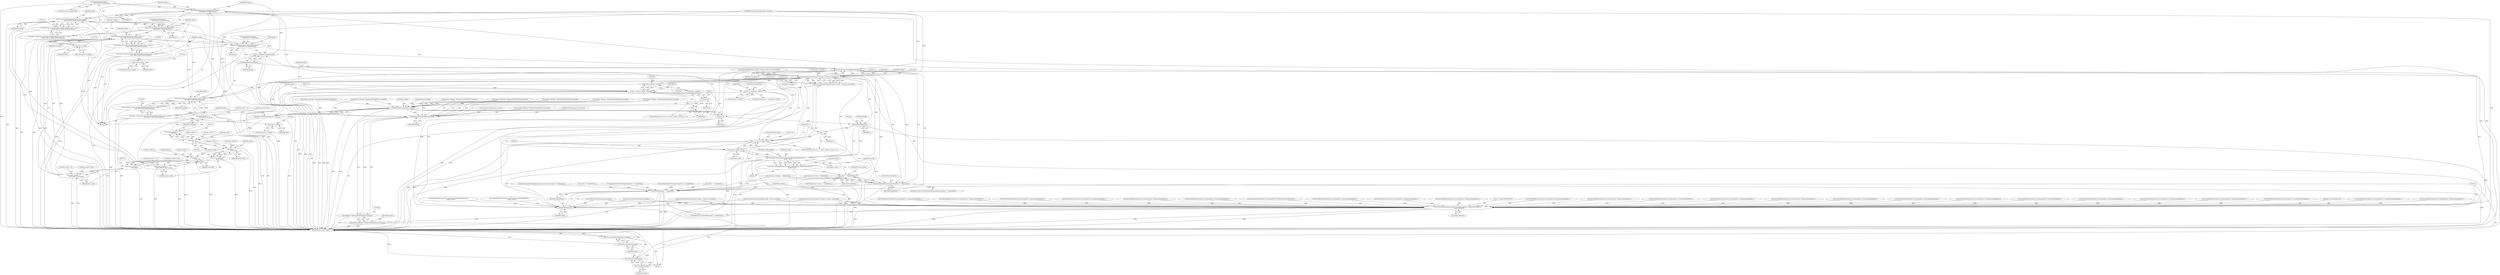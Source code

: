 digraph "0_ImageMagick_c78993d138bf480ab4652b5a48379d4ff75ba5f7@array" {
"1001429" [label="(Call,ScaleShortToQuantum(\n                colors[(ssize_t) index].red))"];
"1001427" [label="(Call,SetPixelRed(image,ScaleShortToQuantum(\n                colors[(ssize_t) index].red),q))"];
"1001442" [label="(Call,ConstrainColormapIndex(image,(ssize_t) (pixel >>\n                green_shift) & green_mask,exception))"];
"1001440" [label="(Call,(Quantum) ConstrainColormapIndex(image,(ssize_t) (pixel >>\n                green_shift) & green_mask,exception))"];
"1001438" [label="(Call,index=(Quantum) ConstrainColormapIndex(image,(ssize_t) (pixel >>\n                green_shift) & green_mask,exception))"];
"1001458" [label="(Call,(ssize_t) index)"];
"1001452" [label="(Call,SetPixelGreen(image,ScaleShortToQuantum(\n                colors[(ssize_t) index].green),q))"];
"1001467" [label="(Call,ConstrainColormapIndex(image,(ssize_t) (pixel >>\n                blue_shift) & blue_mask,exception))"];
"1001417" [label="(Call,ConstrainColormapIndex(image,(ssize_t) (pixel >>\n                red_shift) & red_mask,exception))"];
"1001415" [label="(Call,(Quantum) ConstrainColormapIndex(image,(ssize_t) (pixel >>\n                red_shift) & red_mask,exception))"];
"1001413" [label="(Call,index=(Quantum) ConstrainColormapIndex(image,(ssize_t) (pixel >>\n                red_shift) & red_mask,exception))"];
"1001433" [label="(Call,(ssize_t) index)"];
"1001465" [label="(Call,(Quantum) ConstrainColormapIndex(image,(ssize_t) (pixel >>\n                blue_shift) & blue_mask,exception))"];
"1001463" [label="(Call,index=(Quantum) ConstrainColormapIndex(image,(ssize_t) (pixel >>\n                blue_shift) & blue_mask,exception))"];
"1001483" [label="(Call,(ssize_t) index)"];
"1001477" [label="(Call,SetPixelBlue(image,ScaleShortToQuantum(\n                colors[(ssize_t) index].blue),q))"];
"1001488" [label="(Call,q+=GetPixelChannels(image))"];
"1001490" [label="(Call,GetPixelChannels(image))"];
"1001494" [label="(Call,SyncAuthenticPixels(image,exception))"];
"1001373" [label="(Call,QueueAuthenticPixels(image,0,y,image->columns,1,exception))"];
"1001371" [label="(Call,q=QueueAuthenticPixels(image,0,y,image->columns,1,exception))"];
"1001383" [label="(Call,q == (Quantum *) NULL)"];
"1001395" [label="(Call,(ssize_t) image->columns)"];
"1001393" [label="(Call,x < (ssize_t) image->columns)"];
"1001407" [label="(Call,(int) x)"];
"1001400" [label="(Call,x++)"];
"1001405" [label="(Call,XGetPixel(ximage,(int) x,(int) y))"];
"1001403" [label="(Call,pixel=XGetPixel(ximage,(int) x,(int) y))"];
"1001422" [label="(Call,pixel >>\n                red_shift)"];
"1001420" [label="(Call,(ssize_t) (pixel >>\n                red_shift))"];
"1001419" [label="(Call,(ssize_t) (pixel >>\n                red_shift) & red_mask)"];
"1001447" [label="(Call,pixel >>\n                green_shift)"];
"1001445" [label="(Call,(ssize_t) (pixel >>\n                green_shift))"];
"1001444" [label="(Call,(ssize_t) (pixel >>\n                green_shift) & green_mask)"];
"1001472" [label="(Call,pixel >>\n                blue_shift)"];
"1001470" [label="(Call,(ssize_t) (pixel >>\n                blue_shift))"];
"1001469" [label="(Call,(ssize_t) (pixel >>\n                blue_shift) & blue_mask)"];
"1001907" [label="(Call,RelinquishMagickMemory(ximage))"];
"1001905" [label="(Call,(XImage *) RelinquishMagickMemory(ximage))"];
"1001903" [label="(Call,ximage=(XImage *) RelinquishMagickMemory(ximage))"];
"1001410" [label="(Call,(int) y)"];
"1001504" [label="(Call,(MagickOffsetType) y)"];
"1001368" [label="(Call,y++)"];
"1001361" [label="(Call,y < (ssize_t) image->rows)"];
"1001501" [label="(Call,SetImageProgress(image,LoadImageTag,(MagickOffsetType) y,\n              image->rows))"];
"1001363" [label="(Call,(ssize_t) image->rows)"];
"1001499" [label="(Call,status=SetImageProgress(image,LoadImageTag,(MagickOffsetType) y,\n              image->rows))"];
"1001511" [label="(Call,status == MagickFalse)"];
"1001493" [label="(Call,SyncAuthenticPixels(image,exception) == MagickFalse)"];
"1001910" [label="(Call,EOFBlob(image) != MagickFalse)"];
"1001911" [label="(Call,EOFBlob(image))"];
"1001923" [label="(Call,CloseBlob(image))"];
"1001921" [label="(Call,(void) CloseBlob(image))"];
"1001926" [label="(Call,GetFirstImageInList(image))"];
"1001925" [label="(Return,return(GetFirstImageInList(image));)"];
"1001914" [label="(Call,ThrowFileException(exception,CorruptImageError,\"UnexpectedEndOfFile\",\n      image->filename))"];
"1001415" [label="(Call,(Quantum) ConstrainColormapIndex(image,(ssize_t) (pixel >>\n                red_shift) & red_mask,exception))"];
"1001394" [label="(Identifier,x)"];
"1000386" [label="(Call,ThrowReaderException(CorruptImageError,\"ImproperImageHeader\"))"];
"1001911" [label="(Call,EOFBlob(image))"];
"1001404" [label="(Identifier,pixel)"];
"1001297" [label="(Call,red_shift++)"];
"1001494" [label="(Call,SyncAuthenticPixels(image,exception))"];
"1001452" [label="(Call,SetPixelGreen(image,ScaleShortToQuantum(\n                colors[(ssize_t) index].green),q))"];
"1001417" [label="(Call,ConstrainColormapIndex(image,(ssize_t) (pixel >>\n                red_shift) & red_mask,exception))"];
"1001397" [label="(Call,image->columns)"];
"1000801" [label="(Call,ximage=(XImage *) RelinquishMagickMemory(ximage))"];
"1000850" [label="(Call,ThrowReaderException(CorruptImageError,\"UnexpectedEndOfFile\"))"];
"1001309" [label="(Call,green_mask != 0)"];
"1001382" [label="(ControlStructure,if (q == (Quantum *) NULL))"];
"1001255" [label="(Call,image_info->ping == MagickFalse)"];
"1001918" [label="(Call,image->filename)"];
"1001419" [label="(Call,(ssize_t) (pixel >>\n                red_shift) & red_mask)"];
"1001395" [label="(Call,(ssize_t) image->columns)"];
"1001280" [label="(Call,red_shift=0)"];
"1001362" [label="(Identifier,y)"];
"1000373" [label="(Call,ThrowReaderException(CorruptImageError,\"ImproperImageHeader\"))"];
"1000419" [label="(Call,ThrowReaderException(CorruptImageError,\"ImproperImageHeader\"))"];
"1001377" [label="(Call,image->columns)"];
"1001653" [label="(Call,SyncAuthenticPixels(image,exception))"];
"1000315" [label="(Call,ThrowReaderException(CorruptImageError,\"ImproperImageHeader\"))"];
"1001368" [label="(Call,y++)"];
"1001468" [label="(Identifier,image)"];
"1001564" [label="(Call,XGetPixel(ximage,(int) x,(int) y))"];
"1001908" [label="(Identifier,ximage)"];
"1001381" [label="(Identifier,exception)"];
"1001470" [label="(Call,(ssize_t) (pixel >>\n                blue_shift))"];
"1001385" [label="(Call,(Quantum *) NULL)"];
"1001506" [label="(Identifier,y)"];
"1001429" [label="(Call,ScaleShortToQuantum(\n                colors[(ssize_t) index].red))"];
"1001383" [label="(Call,q == (Quantum *) NULL)"];
"1001410" [label="(Call,(int) y)"];
"1001285" [label="(Call,red_mask != 0)"];
"1001499" [label="(Call,status=SetImageProgress(image,LoadImageTag,(MagickOffsetType) y,\n              image->rows))"];
"1001678" [label="(Call,AcquireImageColormap(image,image->colors,exception) == MagickFalse)"];
"1001428" [label="(Identifier,image)"];
"1001443" [label="(Identifier,image)"];
"1001380" [label="(Literal,1)"];
"1001472" [label="(Call,pixel >>\n                blue_shift)"];
"1001707" [label="(Call,ximage=(XImage *) RelinquishMagickMemory(ximage))"];
"1001904" [label="(Identifier,ximage)"];
"1001328" [label="(Call,blue_shift=0)"];
"1001927" [label="(Identifier,image)"];
"1000744" [label="(Call,ThrowReaderException(CorruptImageError,\"ImproperImageHeader\"))"];
"1000239" [label="(Call,ThrowReaderException(CorruptImageError,\"FileFormatVersionMismatch\"))"];
"1001372" [label="(Identifier,q)"];
"1001420" [label="(Call,(ssize_t) (pixel >>\n                red_shift))"];
"1001438" [label="(Call,index=(Quantum) ConstrainColormapIndex(image,(ssize_t) (pixel >>\n                green_shift) & green_mask,exception))"];
"1001512" [label="(Identifier,status)"];
"1001487" [label="(Identifier,q)"];
"1001001" [label="(Call,ximage=(XImage *) RelinquishMagickMemory(ximage))"];
"1001504" [label="(Call,(MagickOffsetType) y)"];
"1001670" [label="(Call,status == MagickFalse)"];
"1001502" [label="(Identifier,image)"];
"1001467" [label="(Call,ConstrainColormapIndex(image,(ssize_t) (pixel >>\n                blue_shift) & blue_mask,exception))"];
"1001473" [label="(Identifier,pixel)"];
"1001447" [label="(Call,pixel >>\n                green_shift)"];
"1001365" [label="(Call,image->rows)"];
"1001089" [label="(Call,ximage=(XImage *) RelinquishMagickMemory(ximage))"];
"1001450" [label="(Identifier,green_mask)"];
"1001464" [label="(Identifier,index)"];
"1001474" [label="(Identifier,blue_shift)"];
"1001451" [label="(Identifier,exception)"];
"1001437" [label="(Identifier,q)"];
"1001373" [label="(Call,QueueAuthenticPixels(image,0,y,image->columns,1,exception))"];
"1001674" [label="(ControlStructure,break;)"];
"1001652" [label="(Call,SyncAuthenticPixels(image,exception) == MagickFalse)"];
"1000265" [label="(Call,ThrowReaderException(CorruptImageError,\"ImproperImageHeader\"))"];
"1001860" [label="(Call,SyncAuthenticPixels(image,exception) == MagickFalse)"];
"1001423" [label="(Identifier,pixel)"];
"1001418" [label="(Identifier,image)"];
"1001448" [label="(Identifier,pixel)"];
"1001483" [label="(Call,(ssize_t) index)"];
"1000336" [label="(Call,ThrowReaderException(CorruptImageError,\"ImproperImageHeader\"))"];
"1001910" [label="(Call,EOFBlob(image) != MagickFalse)"];
"1001928" [label="(MethodReturn,static Image *)"];
"1000248" [label="(Call,ThrowReaderException(CorruptImageError,\"ImproperImageHeader\"))"];
"1001917" [label="(Literal,\"UnexpectedEndOfFile\")"];
"1001402" [label="(Block,)"];
"1000436" [label="(Call,ThrowReaderException(CorruptImageError,\"ImproperImageHeader\"))"];
"1000722" [label="(Call,ThrowReaderException(CorruptImageError,\"ImproperImageHeader\"))"];
"1001456" [label="(Call,colors[(ssize_t) index])"];
"1001500" [label="(Identifier,status)"];
"1001476" [label="(Identifier,exception)"];
"1001391" [label="(Identifier,x)"];
"1001403" [label="(Call,pixel=XGetPixel(ximage,(int) x,(int) y))"];
"1001409" [label="(Identifier,x)"];
"1001321" [label="(Call,green_shift++)"];
"1001454" [label="(Call,ScaleShortToQuantum(\n                colors[(ssize_t) index].green))"];
"1001514" [label="(ControlStructure,break;)"];
"1001878" [label="(Call,status == MagickFalse)"];
"1000498" [label="(Call,ThrowReaderException(CorruptImageError,\"UnexpectedEndOfFile\"))"];
"1001510" [label="(ControlStructure,if (status == MagickFalse))"];
"1001363" [label="(Call,(ssize_t) image->rows)"];
"1001435" [label="(Identifier,index)"];
"1001489" [label="(Identifier,q)"];
"1001333" [label="(Call,blue_mask != 0)"];
"1001405" [label="(Call,XGetPixel(ximage,(int) x,(int) y))"];
"1001868" [label="(Call,SetImageProgress(image,LoadImageTag,(MagickOffsetType) y,\n            image->rows))"];
"1001465" [label="(Call,(Quantum) ConstrainColormapIndex(image,(ssize_t) (pixel >>\n                blue_shift) & blue_mask,exception))"];
"1001052" [label="(Call,ThrowReaderException(CorruptImageError,\"ImproperImageHeader\"))"];
"1000368" [label="(Call,ThrowReaderException(CorruptImageError,\"ImproperImageHeader\"))"];
"1000410" [label="(Call,ThrowReaderException(CorruptImageError,\"ImproperImageHeader\"))"];
"1001401" [label="(Identifier,x)"];
"1001345" [label="(Call,blue_shift++)"];
"1001412" [label="(Identifier,y)"];
"1001426" [label="(Identifier,exception)"];
"1001400" [label="(Call,x++)"];
"1001907" [label="(Call,RelinquishMagickMemory(ximage))"];
"1001313" [label="(Call,green_mask & 0x01)"];
"1000116" [label="(Block,)"];
"1001513" [label="(Identifier,MagickFalse)"];
"1001477" [label="(Call,SetPixelBlue(image,ScaleShortToQuantum(\n                colors[(ssize_t) index].blue),q))"];
"1001475" [label="(Identifier,blue_mask)"];
"1001481" [label="(Call,colors[(ssize_t) index])"];
"1001422" [label="(Call,pixel >>\n                red_shift)"];
"1001511" [label="(Call,status == MagickFalse)"];
"1001361" [label="(Call,y < (ssize_t) image->rows)"];
"1001488" [label="(Call,q+=GetPixelChannels(image))"];
"1001909" [label="(ControlStructure,if (EOFBlob(image) != MagickFalse))"];
"1001007" [label="(Call,ThrowReaderException(CorruptImageError,\"ImproperImageHeader\"))"];
"1001444" [label="(Call,(ssize_t) (pixel >>\n                green_shift) & green_mask)"];
"1001407" [label="(Call,(int) x)"];
"1001923" [label="(Call,CloseBlob(image))"];
"1001389" [label="(ControlStructure,for (x=0; x < (ssize_t) image->columns; x++))"];
"1001414" [label="(Identifier,index)"];
"1001390" [label="(Call,x=0)"];
"1001304" [label="(Call,green_shift=0)"];
"1001498" [label="(ControlStructure,break;)"];
"1001463" [label="(Call,index=(Quantum) ConstrainColormapIndex(image,(ssize_t) (pixel >>\n                blue_shift) & blue_mask,exception))"];
"1001496" [label="(Identifier,exception)"];
"1001376" [label="(Identifier,y)"];
"1001507" [label="(Call,image->rows)"];
"1001458" [label="(Call,(ssize_t) index)"];
"1001660" [label="(Call,SetImageProgress(image,LoadImageTag,(MagickOffsetType) y,\n              image->rows))"];
"1001370" [label="(Block,)"];
"1001794" [label="(Call,QueueAuthenticPixels(image,0,y,image->columns,1,exception))"];
"1001445" [label="(Call,(ssize_t) (pixel >>\n                green_shift))"];
"1001433" [label="(Call,(ssize_t) index)"];
"1001169" [label="(Call,SetImageExtent(image,image->columns,image->rows,exception))"];
"1001046" [label="(Call,ximage=(XImage *) RelinquishMagickMemory(ximage))"];
"1001357" [label="(ControlStructure,for (y=0; y < (ssize_t) image->rows; y++))"];
"1000398" [label="(Call,ThrowReaderException(CorruptImageError,\"ImproperImageHeader\"))"];
"1000749" [label="(Call,XInitImage(ximage))"];
"1001358" [label="(Call,y=0)"];
"1001497" [label="(Identifier,MagickFalse)"];
"1001501" [label="(Call,SetImageProgress(image,LoadImageTag,(MagickOffsetType) y,\n              image->rows))"];
"1001912" [label="(Identifier,image)"];
"1001861" [label="(Call,SyncAuthenticPixels(image,exception))"];
"1001914" [label="(Call,ThrowFileException(exception,CorruptImageError,\"UnexpectedEndOfFile\",\n      image->filename))"];
"1001337" [label="(Call,blue_mask & 0x01)"];
"1000762" [label="(Call,ThrowReaderException(CorruptImageError,\"UnexpectedEndOfFile\"))"];
"1001135" [label="(Call,ximage=(XImage *) RelinquishMagickMemory(ximage))"];
"1001453" [label="(Identifier,image)"];
"1001439" [label="(Identifier,index)"];
"1001492" [label="(ControlStructure,if (SyncAuthenticPixels(image,exception) == MagickFalse))"];
"1001406" [label="(Identifier,ximage)"];
"1001491" [label="(Identifier,image)"];
"1001289" [label="(Call,red_mask & 0x01)"];
"1001384" [label="(Identifier,q)"];
"1001925" [label="(Return,return(GetFirstImageInList(image));)"];
"1000290" [label="(Call,ThrowReaderException(CorruptImageError,\"ImproperImageHeader\"))"];
"1001903" [label="(Call,ximage=(XImage *) RelinquishMagickMemory(ximage))"];
"1001921" [label="(Call,(void) CloseBlob(image))"];
"1000320" [label="(Call,ThrowReaderException(CorruptImageError,\"ImproperImageHeader\"))"];
"1001449" [label="(Identifier,green_shift)"];
"1001832" [label="(Call,XGetPixel(ximage,(int) x,(int) y))"];
"1001369" [label="(Identifier,y)"];
"1001388" [label="(ControlStructure,break;)"];
"1001424" [label="(Identifier,red_shift)"];
"1001478" [label="(Identifier,image)"];
"1001495" [label="(Identifier,image)"];
"1000756" [label="(Call,ximage=(XImage *) RelinquishMagickMemory(ximage))"];
"1001924" [label="(Identifier,image)"];
"1001926" [label="(Call,GetFirstImageInList(image))"];
"1001469" [label="(Call,(ssize_t) (pixel >>\n                blue_shift) & blue_mask)"];
"1001374" [label="(Identifier,image)"];
"1001431" [label="(Call,colors[(ssize_t) index])"];
"1001479" [label="(Call,ScaleShortToQuantum(\n                colors[(ssize_t) index].blue))"];
"1001679" [label="(Call,AcquireImageColormap(image,image->colors,exception))"];
"1001393" [label="(Call,x < (ssize_t) image->columns)"];
"1001440" [label="(Call,(Quantum) ConstrainColormapIndex(image,(ssize_t) (pixel >>\n                green_shift) & green_mask,exception))"];
"1001493" [label="(Call,SyncAuthenticPixels(image,exception) == MagickFalse)"];
"1001532" [label="(Call,QueueAuthenticPixels(image,0,y,image->columns,1,exception))"];
"1000700" [label="(Call,ThrowReaderException(CorruptImageError,\"ImproperImageHeader\"))"];
"1001425" [label="(Identifier,red_mask)"];
"1001442" [label="(Call,ConstrainColormapIndex(image,(ssize_t) (pixel >>\n                green_shift) & green_mask,exception))"];
"1001413" [label="(Call,index=(Quantum) ConstrainColormapIndex(image,(ssize_t) (pixel >>\n                red_shift) & red_mask,exception))"];
"1001485" [label="(Identifier,index)"];
"1001462" [label="(Identifier,q)"];
"1001915" [label="(Identifier,exception)"];
"1001427" [label="(Call,SetPixelRed(image,ScaleShortToQuantum(\n                colors[(ssize_t) index].red),q))"];
"1001460" [label="(Identifier,index)"];
"1001354" [label="(Call,authentic_colormap != MagickFalse)"];
"1001430" [label="(Call,colors[(ssize_t) index].red)"];
"1001490" [label="(Call,GetPixelChannels(image))"];
"1001371" [label="(Call,q=QueueAuthenticPixels(image,0,y,image->columns,1,exception))"];
"1001141" [label="(Call,ThrowReaderException(CorruptImageError,\"UnableToReadImageData\"))"];
"1001375" [label="(Literal,0)"];
"1001916" [label="(Identifier,CorruptImageError)"];
"1000211" [label="(Call,ThrowReaderException(CorruptImageError,\"UnableToReadImageHeader\"))"];
"1001913" [label="(Identifier,MagickFalse)"];
"1001905" [label="(Call,(XImage *) RelinquishMagickMemory(ximage))"];
"1000115" [label="(MethodParameterIn,ExceptionInfo *exception)"];
"1001503" [label="(Identifier,LoadImageTag)"];
"1000844" [label="(Call,ximage=(XImage *) RelinquishMagickMemory(ximage))"];
"1000355" [label="(Call,ThrowReaderException(CorruptImageError,\"ImproperImageHeader\"))"];
"1001508" [label="(Identifier,image)"];
"1001429" -> "1001427"  [label="AST: "];
"1001429" -> "1001430"  [label="CFG: "];
"1001430" -> "1001429"  [label="AST: "];
"1001437" -> "1001429"  [label="CFG: "];
"1001429" -> "1001928"  [label="DDG: "];
"1001429" -> "1001427"  [label="DDG: "];
"1001427" -> "1001402"  [label="AST: "];
"1001427" -> "1001437"  [label="CFG: "];
"1001428" -> "1001427"  [label="AST: "];
"1001437" -> "1001427"  [label="AST: "];
"1001439" -> "1001427"  [label="CFG: "];
"1001427" -> "1001928"  [label="DDG: "];
"1001427" -> "1001928"  [label="DDG: "];
"1001417" -> "1001427"  [label="DDG: "];
"1001383" -> "1001427"  [label="DDG: "];
"1001488" -> "1001427"  [label="DDG: "];
"1001427" -> "1001442"  [label="DDG: "];
"1001427" -> "1001452"  [label="DDG: "];
"1001442" -> "1001440"  [label="AST: "];
"1001442" -> "1001451"  [label="CFG: "];
"1001443" -> "1001442"  [label="AST: "];
"1001444" -> "1001442"  [label="AST: "];
"1001451" -> "1001442"  [label="AST: "];
"1001440" -> "1001442"  [label="CFG: "];
"1001442" -> "1001928"  [label="DDG: "];
"1001442" -> "1001440"  [label="DDG: "];
"1001442" -> "1001440"  [label="DDG: "];
"1001442" -> "1001440"  [label="DDG: "];
"1001444" -> "1001442"  [label="DDG: "];
"1001444" -> "1001442"  [label="DDG: "];
"1001417" -> "1001442"  [label="DDG: "];
"1000115" -> "1001442"  [label="DDG: "];
"1001442" -> "1001452"  [label="DDG: "];
"1001442" -> "1001467"  [label="DDG: "];
"1001440" -> "1001438"  [label="AST: "];
"1001441" -> "1001440"  [label="AST: "];
"1001438" -> "1001440"  [label="CFG: "];
"1001440" -> "1001928"  [label="DDG: "];
"1001440" -> "1001438"  [label="DDG: "];
"1001438" -> "1001402"  [label="AST: "];
"1001439" -> "1001438"  [label="AST: "];
"1001453" -> "1001438"  [label="CFG: "];
"1001438" -> "1001928"  [label="DDG: "];
"1001438" -> "1001458"  [label="DDG: "];
"1001458" -> "1001456"  [label="AST: "];
"1001458" -> "1001460"  [label="CFG: "];
"1001459" -> "1001458"  [label="AST: "];
"1001460" -> "1001458"  [label="AST: "];
"1001456" -> "1001458"  [label="CFG: "];
"1001452" -> "1001402"  [label="AST: "];
"1001452" -> "1001462"  [label="CFG: "];
"1001453" -> "1001452"  [label="AST: "];
"1001454" -> "1001452"  [label="AST: "];
"1001462" -> "1001452"  [label="AST: "];
"1001464" -> "1001452"  [label="CFG: "];
"1001452" -> "1001928"  [label="DDG: "];
"1001452" -> "1001928"  [label="DDG: "];
"1001454" -> "1001452"  [label="DDG: "];
"1001452" -> "1001467"  [label="DDG: "];
"1001452" -> "1001477"  [label="DDG: "];
"1001467" -> "1001465"  [label="AST: "];
"1001467" -> "1001476"  [label="CFG: "];
"1001468" -> "1001467"  [label="AST: "];
"1001469" -> "1001467"  [label="AST: "];
"1001476" -> "1001467"  [label="AST: "];
"1001465" -> "1001467"  [label="CFG: "];
"1001467" -> "1001928"  [label="DDG: "];
"1001467" -> "1001417"  [label="DDG: "];
"1001467" -> "1001465"  [label="DDG: "];
"1001467" -> "1001465"  [label="DDG: "];
"1001467" -> "1001465"  [label="DDG: "];
"1001469" -> "1001467"  [label="DDG: "];
"1001469" -> "1001467"  [label="DDG: "];
"1000115" -> "1001467"  [label="DDG: "];
"1001467" -> "1001477"  [label="DDG: "];
"1001467" -> "1001494"  [label="DDG: "];
"1001417" -> "1001415"  [label="AST: "];
"1001417" -> "1001426"  [label="CFG: "];
"1001418" -> "1001417"  [label="AST: "];
"1001419" -> "1001417"  [label="AST: "];
"1001426" -> "1001417"  [label="AST: "];
"1001415" -> "1001417"  [label="CFG: "];
"1001417" -> "1001928"  [label="DDG: "];
"1001417" -> "1001415"  [label="DDG: "];
"1001417" -> "1001415"  [label="DDG: "];
"1001417" -> "1001415"  [label="DDG: "];
"1001373" -> "1001417"  [label="DDG: "];
"1001373" -> "1001417"  [label="DDG: "];
"1001490" -> "1001417"  [label="DDG: "];
"1001419" -> "1001417"  [label="DDG: "];
"1001419" -> "1001417"  [label="DDG: "];
"1000115" -> "1001417"  [label="DDG: "];
"1001415" -> "1001413"  [label="AST: "];
"1001416" -> "1001415"  [label="AST: "];
"1001413" -> "1001415"  [label="CFG: "];
"1001415" -> "1001928"  [label="DDG: "];
"1001415" -> "1001413"  [label="DDG: "];
"1001413" -> "1001402"  [label="AST: "];
"1001414" -> "1001413"  [label="AST: "];
"1001428" -> "1001413"  [label="CFG: "];
"1001413" -> "1001928"  [label="DDG: "];
"1001413" -> "1001433"  [label="DDG: "];
"1001433" -> "1001431"  [label="AST: "];
"1001433" -> "1001435"  [label="CFG: "];
"1001434" -> "1001433"  [label="AST: "];
"1001435" -> "1001433"  [label="AST: "];
"1001431" -> "1001433"  [label="CFG: "];
"1001465" -> "1001463"  [label="AST: "];
"1001466" -> "1001465"  [label="AST: "];
"1001463" -> "1001465"  [label="CFG: "];
"1001465" -> "1001928"  [label="DDG: "];
"1001465" -> "1001463"  [label="DDG: "];
"1001463" -> "1001402"  [label="AST: "];
"1001464" -> "1001463"  [label="AST: "];
"1001478" -> "1001463"  [label="CFG: "];
"1001463" -> "1001928"  [label="DDG: "];
"1001463" -> "1001483"  [label="DDG: "];
"1001483" -> "1001481"  [label="AST: "];
"1001483" -> "1001485"  [label="CFG: "];
"1001484" -> "1001483"  [label="AST: "];
"1001485" -> "1001483"  [label="AST: "];
"1001481" -> "1001483"  [label="CFG: "];
"1001483" -> "1001928"  [label="DDG: "];
"1001477" -> "1001402"  [label="AST: "];
"1001477" -> "1001487"  [label="CFG: "];
"1001478" -> "1001477"  [label="AST: "];
"1001479" -> "1001477"  [label="AST: "];
"1001487" -> "1001477"  [label="AST: "];
"1001489" -> "1001477"  [label="CFG: "];
"1001477" -> "1001928"  [label="DDG: "];
"1001477" -> "1001928"  [label="DDG: "];
"1001479" -> "1001477"  [label="DDG: "];
"1001477" -> "1001488"  [label="DDG: "];
"1001477" -> "1001490"  [label="DDG: "];
"1001488" -> "1001402"  [label="AST: "];
"1001488" -> "1001490"  [label="CFG: "];
"1001489" -> "1001488"  [label="AST: "];
"1001490" -> "1001488"  [label="AST: "];
"1001401" -> "1001488"  [label="CFG: "];
"1001488" -> "1001928"  [label="DDG: "];
"1001488" -> "1001928"  [label="DDG: "];
"1001490" -> "1001488"  [label="DDG: "];
"1001490" -> "1001491"  [label="CFG: "];
"1001491" -> "1001490"  [label="AST: "];
"1001490" -> "1001494"  [label="DDG: "];
"1001494" -> "1001493"  [label="AST: "];
"1001494" -> "1001496"  [label="CFG: "];
"1001495" -> "1001494"  [label="AST: "];
"1001496" -> "1001494"  [label="AST: "];
"1001497" -> "1001494"  [label="CFG: "];
"1001494" -> "1001928"  [label="DDG: "];
"1001494" -> "1001373"  [label="DDG: "];
"1001494" -> "1001493"  [label="DDG: "];
"1001494" -> "1001493"  [label="DDG: "];
"1001373" -> "1001494"  [label="DDG: "];
"1001373" -> "1001494"  [label="DDG: "];
"1000115" -> "1001494"  [label="DDG: "];
"1001494" -> "1001501"  [label="DDG: "];
"1001494" -> "1001911"  [label="DDG: "];
"1001494" -> "1001914"  [label="DDG: "];
"1001373" -> "1001371"  [label="AST: "];
"1001373" -> "1001381"  [label="CFG: "];
"1001374" -> "1001373"  [label="AST: "];
"1001375" -> "1001373"  [label="AST: "];
"1001376" -> "1001373"  [label="AST: "];
"1001377" -> "1001373"  [label="AST: "];
"1001380" -> "1001373"  [label="AST: "];
"1001381" -> "1001373"  [label="AST: "];
"1001371" -> "1001373"  [label="CFG: "];
"1001373" -> "1001928"  [label="DDG: "];
"1001373" -> "1001928"  [label="DDG: "];
"1001373" -> "1001928"  [label="DDG: "];
"1001373" -> "1001371"  [label="DDG: "];
"1001373" -> "1001371"  [label="DDG: "];
"1001373" -> "1001371"  [label="DDG: "];
"1001373" -> "1001371"  [label="DDG: "];
"1001373" -> "1001371"  [label="DDG: "];
"1001373" -> "1001371"  [label="DDG: "];
"1001169" -> "1001373"  [label="DDG: "];
"1001169" -> "1001373"  [label="DDG: "];
"1001169" -> "1001373"  [label="DDG: "];
"1001501" -> "1001373"  [label="DDG: "];
"1001361" -> "1001373"  [label="DDG: "];
"1001395" -> "1001373"  [label="DDG: "];
"1000115" -> "1001373"  [label="DDG: "];
"1001373" -> "1001395"  [label="DDG: "];
"1001373" -> "1001410"  [label="DDG: "];
"1001373" -> "1001504"  [label="DDG: "];
"1001373" -> "1001911"  [label="DDG: "];
"1001373" -> "1001914"  [label="DDG: "];
"1001371" -> "1001370"  [label="AST: "];
"1001372" -> "1001371"  [label="AST: "];
"1001384" -> "1001371"  [label="CFG: "];
"1001371" -> "1001928"  [label="DDG: "];
"1001371" -> "1001383"  [label="DDG: "];
"1001383" -> "1001382"  [label="AST: "];
"1001383" -> "1001385"  [label="CFG: "];
"1001384" -> "1001383"  [label="AST: "];
"1001385" -> "1001383"  [label="AST: "];
"1001388" -> "1001383"  [label="CFG: "];
"1001391" -> "1001383"  [label="CFG: "];
"1001383" -> "1001928"  [label="DDG: "];
"1001383" -> "1001928"  [label="DDG: "];
"1001383" -> "1001928"  [label="DDG: "];
"1001385" -> "1001383"  [label="DDG: "];
"1001395" -> "1001393"  [label="AST: "];
"1001395" -> "1001397"  [label="CFG: "];
"1001396" -> "1001395"  [label="AST: "];
"1001397" -> "1001395"  [label="AST: "];
"1001393" -> "1001395"  [label="CFG: "];
"1001395" -> "1001928"  [label="DDG: "];
"1001395" -> "1001393"  [label="DDG: "];
"1001393" -> "1001389"  [label="AST: "];
"1001394" -> "1001393"  [label="AST: "];
"1001404" -> "1001393"  [label="CFG: "];
"1001495" -> "1001393"  [label="CFG: "];
"1001393" -> "1001928"  [label="DDG: "];
"1001393" -> "1001928"  [label="DDG: "];
"1001393" -> "1001928"  [label="DDG: "];
"1001390" -> "1001393"  [label="DDG: "];
"1001400" -> "1001393"  [label="DDG: "];
"1001393" -> "1001407"  [label="DDG: "];
"1001407" -> "1001405"  [label="AST: "];
"1001407" -> "1001409"  [label="CFG: "];
"1001408" -> "1001407"  [label="AST: "];
"1001409" -> "1001407"  [label="AST: "];
"1001411" -> "1001407"  [label="CFG: "];
"1001407" -> "1001400"  [label="DDG: "];
"1001407" -> "1001405"  [label="DDG: "];
"1001400" -> "1001389"  [label="AST: "];
"1001400" -> "1001401"  [label="CFG: "];
"1001401" -> "1001400"  [label="AST: "];
"1001394" -> "1001400"  [label="CFG: "];
"1001405" -> "1001403"  [label="AST: "];
"1001405" -> "1001410"  [label="CFG: "];
"1001406" -> "1001405"  [label="AST: "];
"1001410" -> "1001405"  [label="AST: "];
"1001403" -> "1001405"  [label="CFG: "];
"1001405" -> "1001928"  [label="DDG: "];
"1001405" -> "1001928"  [label="DDG: "];
"1001405" -> "1001403"  [label="DDG: "];
"1001405" -> "1001403"  [label="DDG: "];
"1001405" -> "1001403"  [label="DDG: "];
"1000756" -> "1001405"  [label="DDG: "];
"1001046" -> "1001405"  [label="DDG: "];
"1000801" -> "1001405"  [label="DDG: "];
"1000749" -> "1001405"  [label="DDG: "];
"1001135" -> "1001405"  [label="DDG: "];
"1001001" -> "1001405"  [label="DDG: "];
"1001089" -> "1001405"  [label="DDG: "];
"1000844" -> "1001405"  [label="DDG: "];
"1001410" -> "1001405"  [label="DDG: "];
"1001405" -> "1001907"  [label="DDG: "];
"1001403" -> "1001402"  [label="AST: "];
"1001404" -> "1001403"  [label="AST: "];
"1001414" -> "1001403"  [label="CFG: "];
"1001403" -> "1001928"  [label="DDG: "];
"1001403" -> "1001422"  [label="DDG: "];
"1001422" -> "1001420"  [label="AST: "];
"1001422" -> "1001424"  [label="CFG: "];
"1001423" -> "1001422"  [label="AST: "];
"1001424" -> "1001422"  [label="AST: "];
"1001420" -> "1001422"  [label="CFG: "];
"1001422" -> "1001928"  [label="DDG: "];
"1001422" -> "1001420"  [label="DDG: "];
"1001422" -> "1001420"  [label="DDG: "];
"1001280" -> "1001422"  [label="DDG: "];
"1001297" -> "1001422"  [label="DDG: "];
"1001422" -> "1001447"  [label="DDG: "];
"1001420" -> "1001419"  [label="AST: "];
"1001421" -> "1001420"  [label="AST: "];
"1001425" -> "1001420"  [label="CFG: "];
"1001420" -> "1001928"  [label="DDG: "];
"1001420" -> "1001419"  [label="DDG: "];
"1001419" -> "1001425"  [label="CFG: "];
"1001425" -> "1001419"  [label="AST: "];
"1001426" -> "1001419"  [label="CFG: "];
"1001419" -> "1001928"  [label="DDG: "];
"1001419" -> "1001928"  [label="DDG: "];
"1001289" -> "1001419"  [label="DDG: "];
"1001285" -> "1001419"  [label="DDG: "];
"1001447" -> "1001445"  [label="AST: "];
"1001447" -> "1001449"  [label="CFG: "];
"1001448" -> "1001447"  [label="AST: "];
"1001449" -> "1001447"  [label="AST: "];
"1001445" -> "1001447"  [label="CFG: "];
"1001447" -> "1001928"  [label="DDG: "];
"1001447" -> "1001445"  [label="DDG: "];
"1001447" -> "1001445"  [label="DDG: "];
"1001321" -> "1001447"  [label="DDG: "];
"1001304" -> "1001447"  [label="DDG: "];
"1001447" -> "1001472"  [label="DDG: "];
"1001445" -> "1001444"  [label="AST: "];
"1001446" -> "1001445"  [label="AST: "];
"1001450" -> "1001445"  [label="CFG: "];
"1001445" -> "1001928"  [label="DDG: "];
"1001445" -> "1001444"  [label="DDG: "];
"1001444" -> "1001450"  [label="CFG: "];
"1001450" -> "1001444"  [label="AST: "];
"1001451" -> "1001444"  [label="CFG: "];
"1001444" -> "1001928"  [label="DDG: "];
"1001444" -> "1001928"  [label="DDG: "];
"1001309" -> "1001444"  [label="DDG: "];
"1001313" -> "1001444"  [label="DDG: "];
"1001472" -> "1001470"  [label="AST: "];
"1001472" -> "1001474"  [label="CFG: "];
"1001473" -> "1001472"  [label="AST: "];
"1001474" -> "1001472"  [label="AST: "];
"1001470" -> "1001472"  [label="CFG: "];
"1001472" -> "1001928"  [label="DDG: "];
"1001472" -> "1001928"  [label="DDG: "];
"1001472" -> "1001470"  [label="DDG: "];
"1001472" -> "1001470"  [label="DDG: "];
"1001328" -> "1001472"  [label="DDG: "];
"1001345" -> "1001472"  [label="DDG: "];
"1001470" -> "1001469"  [label="AST: "];
"1001471" -> "1001470"  [label="AST: "];
"1001475" -> "1001470"  [label="CFG: "];
"1001470" -> "1001928"  [label="DDG: "];
"1001470" -> "1001469"  [label="DDG: "];
"1001469" -> "1001475"  [label="CFG: "];
"1001475" -> "1001469"  [label="AST: "];
"1001476" -> "1001469"  [label="CFG: "];
"1001469" -> "1001928"  [label="DDG: "];
"1001469" -> "1001928"  [label="DDG: "];
"1001337" -> "1001469"  [label="DDG: "];
"1001333" -> "1001469"  [label="DDG: "];
"1001907" -> "1001905"  [label="AST: "];
"1001907" -> "1001908"  [label="CFG: "];
"1001908" -> "1001907"  [label="AST: "];
"1001905" -> "1001907"  [label="CFG: "];
"1001907" -> "1001905"  [label="DDG: "];
"1000756" -> "1001907"  [label="DDG: "];
"1001707" -> "1001907"  [label="DDG: "];
"1001046" -> "1001907"  [label="DDG: "];
"1000801" -> "1001907"  [label="DDG: "];
"1000749" -> "1001907"  [label="DDG: "];
"1001832" -> "1001907"  [label="DDG: "];
"1001564" -> "1001907"  [label="DDG: "];
"1001135" -> "1001907"  [label="DDG: "];
"1001001" -> "1001907"  [label="DDG: "];
"1001089" -> "1001907"  [label="DDG: "];
"1000844" -> "1001907"  [label="DDG: "];
"1001905" -> "1001903"  [label="AST: "];
"1001906" -> "1001905"  [label="AST: "];
"1001903" -> "1001905"  [label="CFG: "];
"1001905" -> "1001928"  [label="DDG: "];
"1001905" -> "1001903"  [label="DDG: "];
"1001903" -> "1000116"  [label="AST: "];
"1001904" -> "1001903"  [label="AST: "];
"1001912" -> "1001903"  [label="CFG: "];
"1001903" -> "1001928"  [label="DDG: "];
"1001903" -> "1001928"  [label="DDG: "];
"1001410" -> "1001412"  [label="CFG: "];
"1001411" -> "1001410"  [label="AST: "];
"1001412" -> "1001410"  [label="AST: "];
"1001410" -> "1001928"  [label="DDG: "];
"1001410" -> "1001504"  [label="DDG: "];
"1001504" -> "1001501"  [label="AST: "];
"1001504" -> "1001506"  [label="CFG: "];
"1001505" -> "1001504"  [label="AST: "];
"1001506" -> "1001504"  [label="AST: "];
"1001508" -> "1001504"  [label="CFG: "];
"1001504" -> "1001928"  [label="DDG: "];
"1001504" -> "1001368"  [label="DDG: "];
"1001504" -> "1001501"  [label="DDG: "];
"1001368" -> "1001357"  [label="AST: "];
"1001368" -> "1001369"  [label="CFG: "];
"1001369" -> "1001368"  [label="AST: "];
"1001362" -> "1001368"  [label="CFG: "];
"1001368" -> "1001361"  [label="DDG: "];
"1001361" -> "1001357"  [label="AST: "];
"1001361" -> "1001363"  [label="CFG: "];
"1001362" -> "1001361"  [label="AST: "];
"1001363" -> "1001361"  [label="AST: "];
"1001372" -> "1001361"  [label="CFG: "];
"1001674" -> "1001361"  [label="CFG: "];
"1001361" -> "1001928"  [label="DDG: "];
"1001361" -> "1001928"  [label="DDG: "];
"1001361" -> "1001928"  [label="DDG: "];
"1001358" -> "1001361"  [label="DDG: "];
"1001363" -> "1001361"  [label="DDG: "];
"1001501" -> "1001499"  [label="AST: "];
"1001501" -> "1001507"  [label="CFG: "];
"1001502" -> "1001501"  [label="AST: "];
"1001503" -> "1001501"  [label="AST: "];
"1001507" -> "1001501"  [label="AST: "];
"1001499" -> "1001501"  [label="CFG: "];
"1001501" -> "1001928"  [label="DDG: "];
"1001501" -> "1001928"  [label="DDG: "];
"1001501" -> "1001928"  [label="DDG: "];
"1001501" -> "1001363"  [label="DDG: "];
"1001501" -> "1001499"  [label="DDG: "];
"1001501" -> "1001499"  [label="DDG: "];
"1001501" -> "1001499"  [label="DDG: "];
"1001501" -> "1001499"  [label="DDG: "];
"1001363" -> "1001501"  [label="DDG: "];
"1001501" -> "1001911"  [label="DDG: "];
"1001363" -> "1001365"  [label="CFG: "];
"1001364" -> "1001363"  [label="AST: "];
"1001365" -> "1001363"  [label="AST: "];
"1001363" -> "1001928"  [label="DDG: "];
"1001169" -> "1001363"  [label="DDG: "];
"1001499" -> "1001370"  [label="AST: "];
"1001500" -> "1001499"  [label="AST: "];
"1001512" -> "1001499"  [label="CFG: "];
"1001499" -> "1001928"  [label="DDG: "];
"1001499" -> "1001511"  [label="DDG: "];
"1001511" -> "1001510"  [label="AST: "];
"1001511" -> "1001513"  [label="CFG: "];
"1001512" -> "1001511"  [label="AST: "];
"1001513" -> "1001511"  [label="AST: "];
"1001514" -> "1001511"  [label="CFG: "];
"1001369" -> "1001511"  [label="CFG: "];
"1001511" -> "1001928"  [label="DDG: "];
"1001511" -> "1001928"  [label="DDG: "];
"1001511" -> "1001493"  [label="DDG: "];
"1001493" -> "1001511"  [label="DDG: "];
"1001511" -> "1001910"  [label="DDG: "];
"1001493" -> "1001492"  [label="AST: "];
"1001493" -> "1001497"  [label="CFG: "];
"1001497" -> "1001493"  [label="AST: "];
"1001498" -> "1001493"  [label="CFG: "];
"1001500" -> "1001493"  [label="CFG: "];
"1001493" -> "1001928"  [label="DDG: "];
"1001493" -> "1001928"  [label="DDG: "];
"1001354" -> "1001493"  [label="DDG: "];
"1001255" -> "1001493"  [label="DDG: "];
"1001493" -> "1001910"  [label="DDG: "];
"1001910" -> "1001909"  [label="AST: "];
"1001910" -> "1001913"  [label="CFG: "];
"1001911" -> "1001910"  [label="AST: "];
"1001913" -> "1001910"  [label="AST: "];
"1001915" -> "1001910"  [label="CFG: "];
"1001922" -> "1001910"  [label="CFG: "];
"1001910" -> "1001928"  [label="DDG: "];
"1001910" -> "1001928"  [label="DDG: "];
"1001910" -> "1001928"  [label="DDG: "];
"1001911" -> "1001910"  [label="DDG: "];
"1001678" -> "1001910"  [label="DDG: "];
"1001860" -> "1001910"  [label="DDG: "];
"1001670" -> "1001910"  [label="DDG: "];
"1001652" -> "1001910"  [label="DDG: "];
"1001354" -> "1001910"  [label="DDG: "];
"1001878" -> "1001910"  [label="DDG: "];
"1001255" -> "1001910"  [label="DDG: "];
"1001911" -> "1001912"  [label="CFG: "];
"1001912" -> "1001911"  [label="AST: "];
"1001913" -> "1001911"  [label="CFG: "];
"1001679" -> "1001911"  [label="DDG: "];
"1001660" -> "1001911"  [label="DDG: "];
"1001532" -> "1001911"  [label="DDG: "];
"1001868" -> "1001911"  [label="DDG: "];
"1001861" -> "1001911"  [label="DDG: "];
"1001169" -> "1001911"  [label="DDG: "];
"1001653" -> "1001911"  [label="DDG: "];
"1001794" -> "1001911"  [label="DDG: "];
"1001911" -> "1001923"  [label="DDG: "];
"1001923" -> "1001921"  [label="AST: "];
"1001923" -> "1001924"  [label="CFG: "];
"1001924" -> "1001923"  [label="AST: "];
"1001921" -> "1001923"  [label="CFG: "];
"1001923" -> "1001921"  [label="DDG: "];
"1001923" -> "1001926"  [label="DDG: "];
"1001921" -> "1000116"  [label="AST: "];
"1001922" -> "1001921"  [label="AST: "];
"1001927" -> "1001921"  [label="CFG: "];
"1001921" -> "1001928"  [label="DDG: "];
"1001921" -> "1001928"  [label="DDG: "];
"1001926" -> "1001925"  [label="AST: "];
"1001926" -> "1001927"  [label="CFG: "];
"1001927" -> "1001926"  [label="AST: "];
"1001925" -> "1001926"  [label="CFG: "];
"1001926" -> "1001928"  [label="DDG: "];
"1001926" -> "1001928"  [label="DDG: "];
"1001926" -> "1001925"  [label="DDG: "];
"1001925" -> "1000116"  [label="AST: "];
"1001928" -> "1001925"  [label="CFG: "];
"1001925" -> "1001928"  [label="DDG: "];
"1001914" -> "1001909"  [label="AST: "];
"1001914" -> "1001918"  [label="CFG: "];
"1001915" -> "1001914"  [label="AST: "];
"1001916" -> "1001914"  [label="AST: "];
"1001917" -> "1001914"  [label="AST: "];
"1001918" -> "1001914"  [label="AST: "];
"1001922" -> "1001914"  [label="CFG: "];
"1001914" -> "1001928"  [label="DDG: "];
"1001914" -> "1001928"  [label="DDG: "];
"1001914" -> "1001928"  [label="DDG: "];
"1001914" -> "1001928"  [label="DDG: "];
"1001679" -> "1001914"  [label="DDG: "];
"1001169" -> "1001914"  [label="DDG: "];
"1001861" -> "1001914"  [label="DDG: "];
"1001794" -> "1001914"  [label="DDG: "];
"1001653" -> "1001914"  [label="DDG: "];
"1001532" -> "1001914"  [label="DDG: "];
"1000115" -> "1001914"  [label="DDG: "];
"1000436" -> "1001914"  [label="DDG: "];
"1000410" -> "1001914"  [label="DDG: "];
"1001007" -> "1001914"  [label="DDG: "];
"1000315" -> "1001914"  [label="DDG: "];
"1000239" -> "1001914"  [label="DDG: "];
"1000700" -> "1001914"  [label="DDG: "];
"1000744" -> "1001914"  [label="DDG: "];
"1000419" -> "1001914"  [label="DDG: "];
"1000320" -> "1001914"  [label="DDG: "];
"1000722" -> "1001914"  [label="DDG: "];
"1000373" -> "1001914"  [label="DDG: "];
"1000336" -> "1001914"  [label="DDG: "];
"1001052" -> "1001914"  [label="DDG: "];
"1000850" -> "1001914"  [label="DDG: "];
"1000368" -> "1001914"  [label="DDG: "];
"1000355" -> "1001914"  [label="DDG: "];
"1000290" -> "1001914"  [label="DDG: "];
"1000498" -> "1001914"  [label="DDG: "];
"1001141" -> "1001914"  [label="DDG: "];
"1000386" -> "1001914"  [label="DDG: "];
"1000265" -> "1001914"  [label="DDG: "];
"1000762" -> "1001914"  [label="DDG: "];
"1000211" -> "1001914"  [label="DDG: "];
"1000398" -> "1001914"  [label="DDG: "];
"1000248" -> "1001914"  [label="DDG: "];
}
